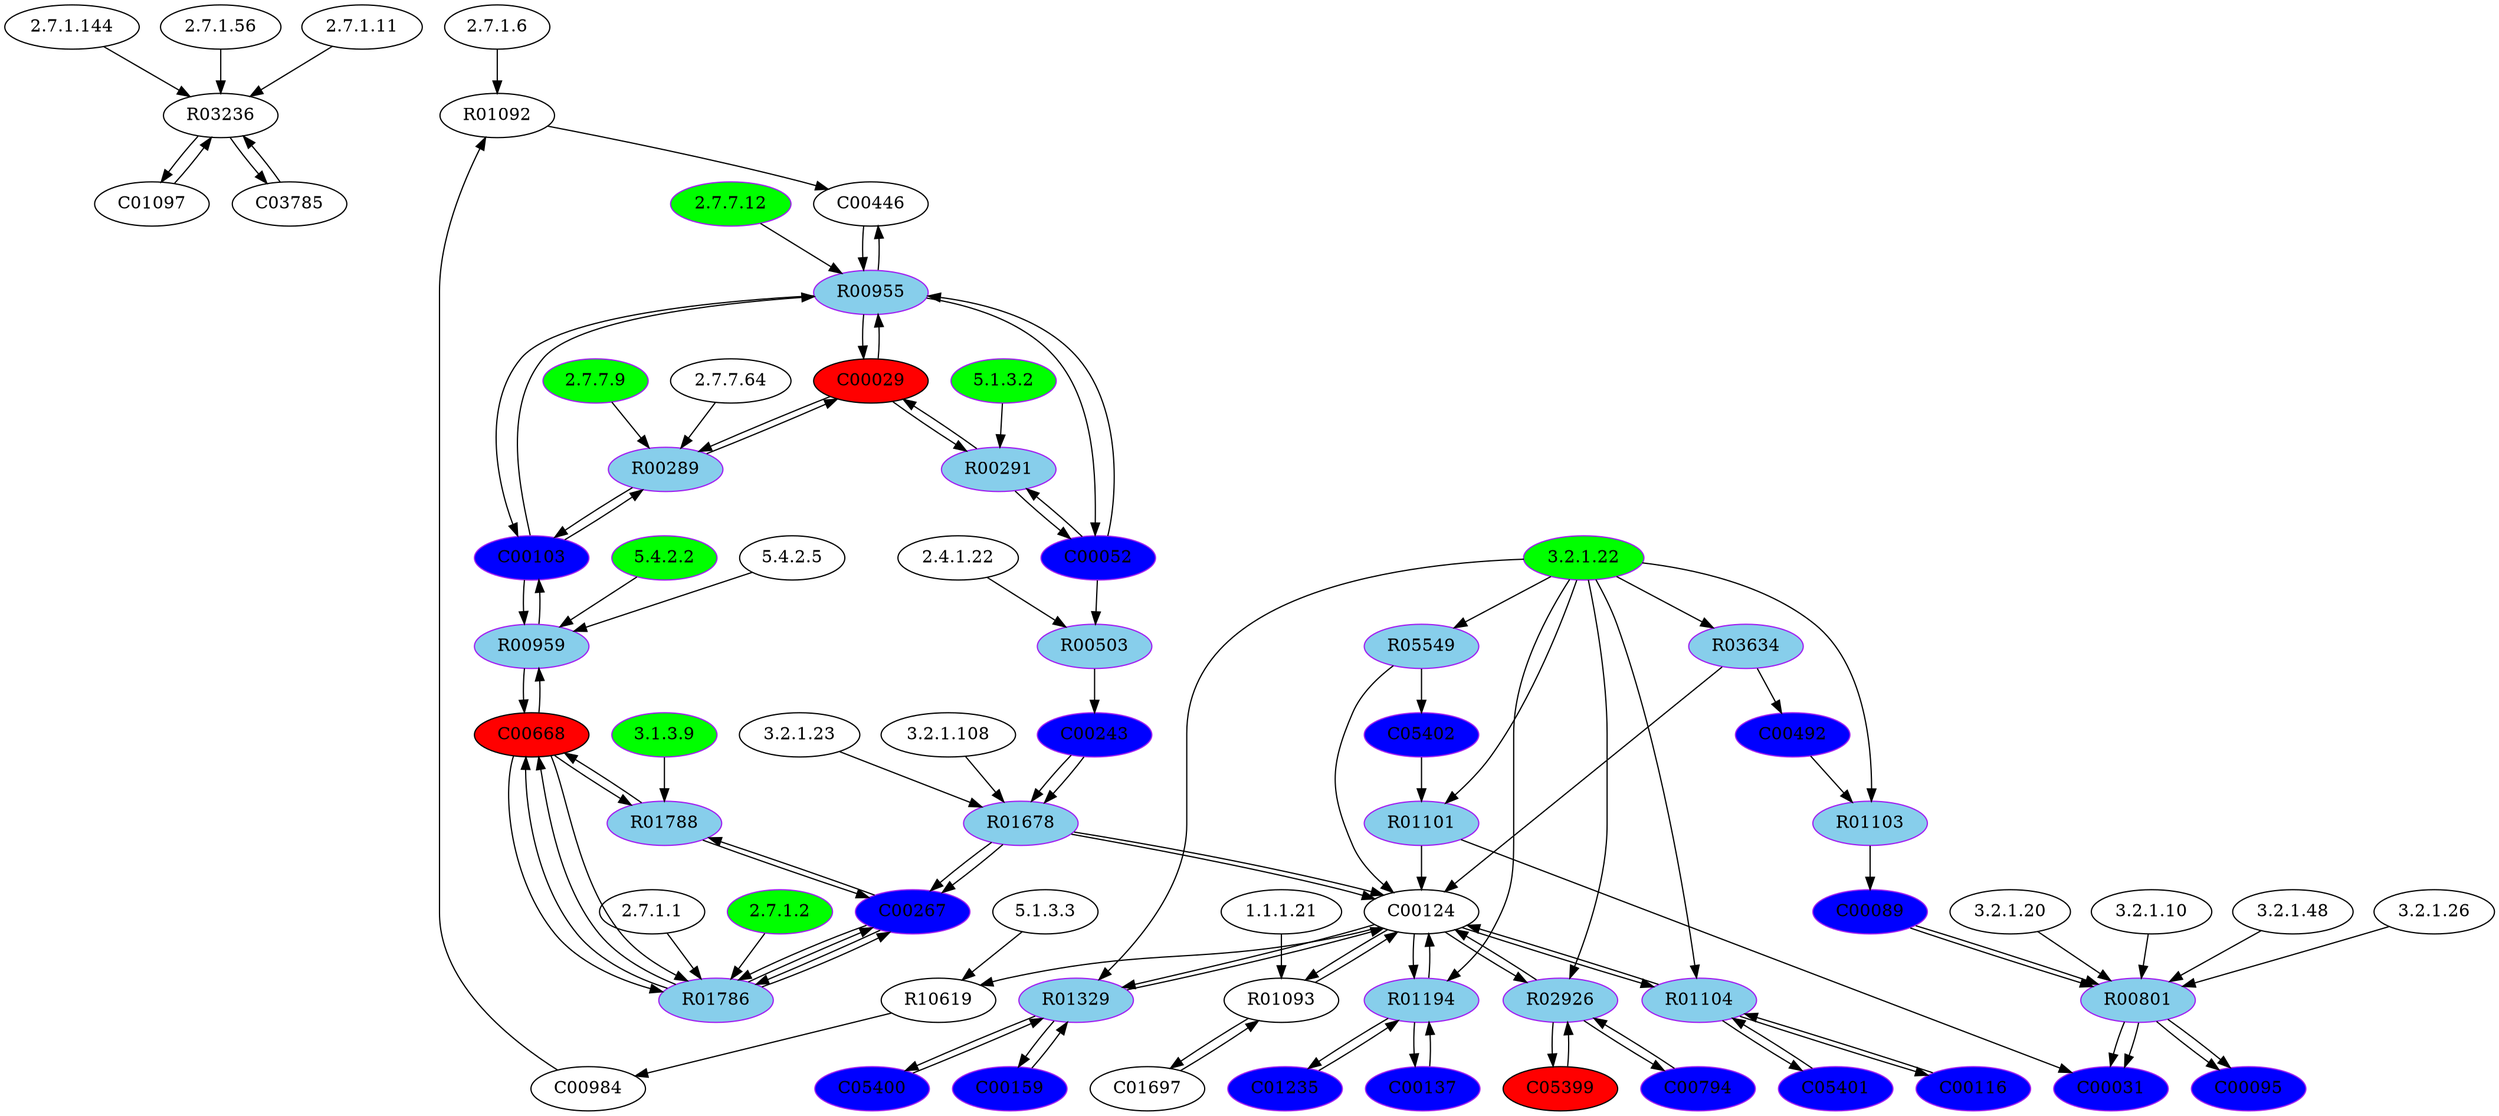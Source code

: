 digraph G {
"2.7.1.144" [type=E];
"2.7.1.6" [type=E];
"2.7.1.1" [type=E];
"3.2.1.23" [type=E];
"2.7.7.9" [color=purple, fillcolor=green, style=filled, type=E];
"3.2.1.20" [type=E];
"5.1.3.3" [type=E];
"2.7.1.56" [type=E];
"3.2.1.10" [type=E];
"1.1.1.21" [type=E];
"3.2.1.108" [type=E];
"3.2.1.22" [color=purple, fillcolor=green, style=filled, type=E];
"3.2.1.48" [type=E];
"5.1.3.2" [color=purple, fillcolor=green, style=filled, type=E];
"2.4.1.22" [type=E];
"2.7.7.12" [color=purple, fillcolor=green, style=filled, type=E];
"2.7.1.11" [type=E];
"5.4.2.2" [color=purple, fillcolor=green, style=filled, type=E];
"2.7.1.2" [color=purple, fillcolor=green, style=filled, type=E];
"2.7.7.64" [type=E];
"5.4.2.5" [type=E];
"3.2.1.26" [type=E];
"3.1.3.9" [color=purple, fillcolor=green, style=filled, type=E];
R00289 [color=purple, fillcolor=skyblue, style=filled, type=R];
R03236 [type=R];
R01788 [color=purple, fillcolor=skyblue, style=filled, type=R];
R01092 [type=R];
R00959 [color=purple, fillcolor=skyblue, style=filled, type=R];
R00955 [color=purple, fillcolor=skyblue, style=filled, type=R];
R01329 [color=purple, fillcolor=skyblue, style=filled, type=R];
R01194 [color=purple, fillcolor=skyblue, style=filled, type=R];
R10619 [type=R];
R05549 [color=purple, fillcolor=skyblue, style=filled, type=R];
R02926 [color=purple, fillcolor=skyblue, style=filled, type=R];
R00503 [color=purple, fillcolor=skyblue, style=filled, type=R];
R03634 [color=purple, fillcolor=skyblue, style=filled, type=R];
R01101 [color=purple, fillcolor=skyblue, style=filled, type=R];
R00291 [color=purple, fillcolor=skyblue, style=filled, type=R];
R00801 [color=purple, fillcolor=skyblue, style=filled, type=R];
R01678 [color=purple, fillcolor=skyblue, style=filled, type=R];
R01093 [type=R];
R01786 [color=purple, fillcolor=skyblue, style=filled, type=R];
R01103 [color=purple, fillcolor=skyblue, style=filled, type=R];
R01104 [color=purple, fillcolor=skyblue, style=filled, type=R];
C00089 [color=purple, fillcolor=blue, style=filled, type=C];
C00984 [type=C];
C00267 [color=purple, fillcolor=blue, style=filled, type=C];
C00794 [color=purple, fillcolor=blue, style=filled, type=C];
C00029 [fillcolor=red, style=filled, type=C];
C01697 [type=C];
C05400 [color=purple, fillcolor=blue, style=filled, type=C];
C00159 [color=purple, fillcolor=blue, style=filled, type=C];
C05402 [color=purple, fillcolor=blue, style=filled, type=C];
C00137 [color=purple, fillcolor=blue, style=filled, type=C];
C00668 [fillcolor=red, style=filled, type=C];
C00116 [color=purple, fillcolor=blue, style=filled, type=C];
C05401 [color=purple, fillcolor=blue, style=filled, type=C];
C01235 [color=purple, fillcolor=blue, style=filled, type=C];
C00103 [color=purple, fillcolor=blue, style=filled, type=C];
C00031 [color=purple, fillcolor=blue, style=filled, type=C];
C05399 [fillcolor=red, style=filled, type=C];
C00095 [color=purple, fillcolor=blue, style=filled, type=C];
C01097 [type=C];
C00124 [type=C];
C00446 [type=C];
C00492 [color=purple, fillcolor=blue, style=filled, type=C];
C03785 [type=C];
C00243 [color=purple, fillcolor=blue, style=filled, type=C];
C00052 [color=purple, fillcolor=blue, style=filled, type=C];
R03634 -> C00124;
R03634 -> C00492;
C01097 -> R03236;
R03236 -> C01097;
R03236 -> C03785;
C03785 -> R03236;
R05549 -> C00124;
R05549 -> C05402;
C00089 -> R00801;
R00801 -> C00095;
R00801 -> C00031;
C00492 -> R01103;
R01103 -> C00089;
C05402 -> R01101;
R01101 -> C00124;
R01101 -> C00031;
C00124 -> R01093;
R01093 -> C00124;
R01093 -> C01697;
C01697 -> R01093;
C05401 -> R01104;
R01104 -> C05401;
R01104 -> C00116;
C00116 -> R01104;
R01104 -> C00124;
C00124 -> R01104;
C05400 -> R01329;
R01329 -> C05400;
R01329 -> C00124;
C00124 -> R01329;
R01329 -> C00159;
C00159 -> R01329;
C05399 -> R02926;
R02926 -> C05399;
R02926 -> C00124;
C00124 -> R02926;
R02926 -> C00794;
C00794 -> R02926;
C01235 -> R01194;
R01194 -> C01235;
R01194 -> C00124;
C00124 -> R01194;
R01194 -> C00137;
C00137 -> R01194;
C00267 -> R01786;
R01786 -> C00267;
R01786 -> C00668;
C00668 -> R01786;
C00267 -> R01786;
R01786 -> C00267;
R01786 -> C00668;
C00668 -> R01786;
C00243 -> R01678;
R01678 -> C00124;
R01678 -> C00267;
C00243 -> R01678;
R01678 -> C00124;
R01678 -> C00267;
C00103 -> R00959;
R00959 -> C00103;
R00959 -> C00668;
C00668 -> R00959;
C00052 -> R00503;
R00503 -> C00243;
C00029 -> R00291;
R00291 -> C00029;
R00291 -> C00052;
C00052 -> R00291;
C00103 -> R00289;
R00289 -> C00103;
R00289 -> C00029;
C00029 -> R00289;
C00029 -> R00955;
R00955 -> C00029;
C00446 -> R00955;
R00955 -> C00446;
R00955 -> C00103;
C00103 -> R00955;
R00955 -> C00052;
C00052 -> R00955;
C00984 -> R01092;
R01092 -> C00446;
C00668 -> R01788;
R01788 -> C00668;
R01788 -> C00267;
C00267 -> R01788;
C00089 -> R00801;
R00801 -> C00095;
R00801 -> C00031;
C00124 -> R10619;
R10619 -> C00984;
"2.7.7.9" -> R00289;
"2.7.7.64" -> R00289;
"2.7.1.11" -> R03236;
"2.7.1.56" -> R03236;
"2.7.1.144" -> R03236;
"3.1.3.9" -> R01788;
"2.7.1.6" -> R01092;
"5.4.2.2" -> R00959;
"5.4.2.5" -> R00959;
"2.7.7.12" -> R00955;
"3.2.1.22" -> R01329;
"3.2.1.22" -> R01194;
"5.1.3.3" -> R10619;
"3.2.1.22" -> R05549;
"3.2.1.22" -> R02926;
"2.4.1.22" -> R00503;
"3.2.1.22" -> R03634;
"3.2.1.22" -> R01101;
"5.1.3.2" -> R00291;
"3.2.1.10" -> R00801;
"3.2.1.20" -> R00801;
"3.2.1.26" -> R00801;
"3.2.1.48" -> R00801;
"3.2.1.23" -> R01678;
"3.2.1.108" -> R01678;
"1.1.1.21" -> R01093;
"2.7.1.1" -> R01786;
"2.7.1.2" -> R01786;
"3.2.1.22" -> R01103;
"3.2.1.22" -> R01104;
}

